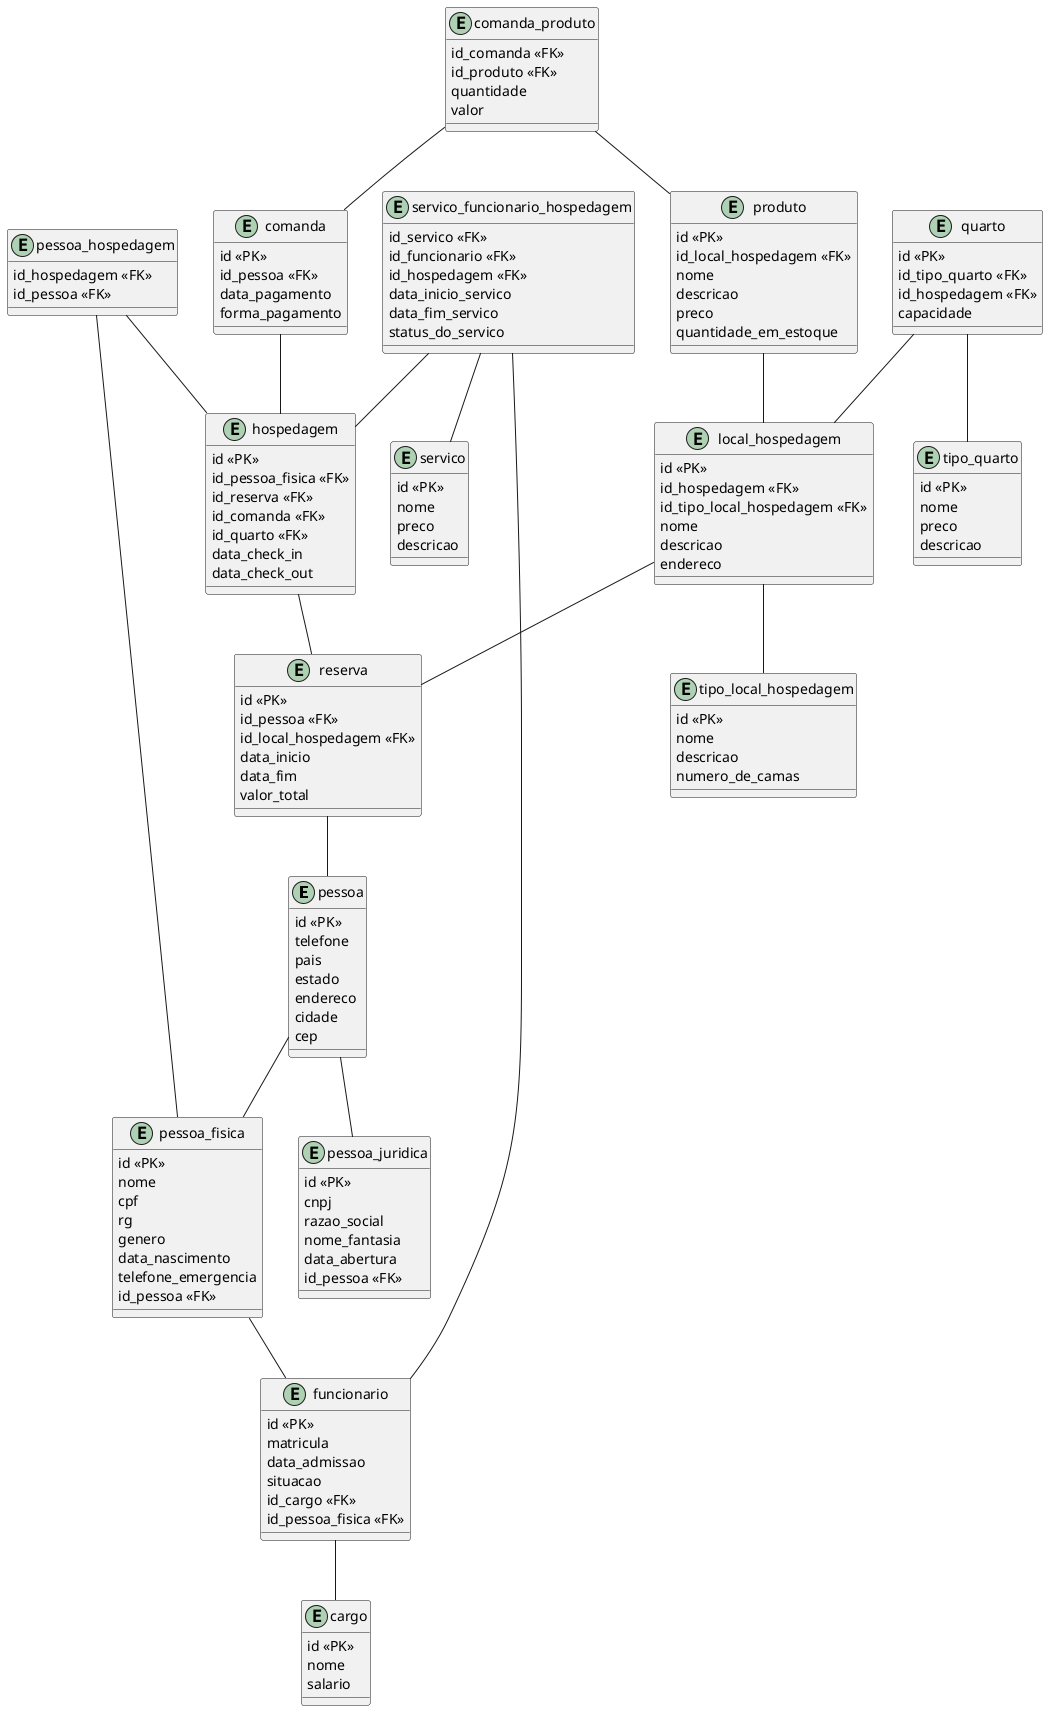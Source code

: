 @startuml Hospedagem

entity pessoa{
    id <<PK>>
    telefone
    pais
    estado
    endereco
    cidade
    cep
}

entity pessoa_fisica{
    id <<PK>>
    nome
    cpf
    rg
    genero
    data_nascimento
    telefone_emergencia
    id_pessoa <<FK>>
}

entity pessoa_juridica{
    id <<PK>>
    cnpj
    razao_social
    nome_fantasia
    data_abertura
    id_pessoa <<FK>>
}

entity cargo{
    id <<PK>>
    nome
    salario
}

entity funcionario{
    id <<PK>>
    matricula
    data_admissao
    situacao
    id_cargo <<FK>>
    id_pessoa_fisica <<FK>>
}

entity reserva{
    id <<PK>>
    id_pessoa <<FK>>
    id_local_hospedagem <<FK>>
    data_inicio
    data_fim
    valor_total
}

entity hospedagem{
    id <<PK>>
    id_pessoa_fisica <<FK>>
    id_reserva <<FK>>
    id_comanda <<FK>>
    id_quarto <<FK>>
    data_check_in
    data_check_out
}

entity pessoa_hospedagem{
    id_hospedagem <<FK>>
    id_pessoa <<FK>>
}

entity tipo_local_hospedagem{
    id <<PK>>
    nome
    descricao
    numero_de_camas
}

entity local_hospedagem{
    id <<PK>>
    id_hospedagem <<FK>>
    id_tipo_local_hospedagem <<FK>>
    nome
    descricao
    endereco
}

entity tipo_quarto{
    id <<PK>>
    nome
    preco
    descricao
}

entity quarto{
    id <<PK>>
    id_tipo_quarto <<FK>>
    id_hospedagem <<FK>>
    capacidade
}

entity servico{
    id <<PK>>
    nome
    preco
    descricao
}

entity servico_funcionario_hospedagem{
    id_servico <<FK>>
    id_funcionario <<FK>>
    id_hospedagem <<FK>>
    data_inicio_servico
    data_fim_servico
    status_do_servico
}

entity produto{
    id <<PK>>
    id_local_hospedagem <<FK>>
    nome
    descricao
    preco
    quantidade_em_estoque
}

entity comanda_produto{
    id_comanda <<FK>>
    id_produto <<FK>>
    quantidade
    valor
}

entity comanda{
    id <<PK>>
    id_pessoa <<FK>>
    data_pagamento
    forma_pagamento
}

pessoa -- pessoa_fisica
pessoa -- pessoa_juridica

pessoa_fisica -- funcionario

funcionario -- cargo

reserva -- pessoa

hospedagem -- reserva

local_hospedagem -- tipo_local_hospedagem
local_hospedagem -- reserva

quarto -- tipo_quarto
quarto -- local_hospedagem

servico_funcionario_hospedagem -- servico
servico_funcionario_hospedagem -- funcionario
servico_funcionario_hospedagem -- hospedagem

produto -- local_hospedagem

comanda -- hospedagem

comanda_produto -- comanda
comanda_produto -- produto

pessoa_hospedagem -- hospedagem
pessoa_hospedagem -- pessoa_fisica

@enduml